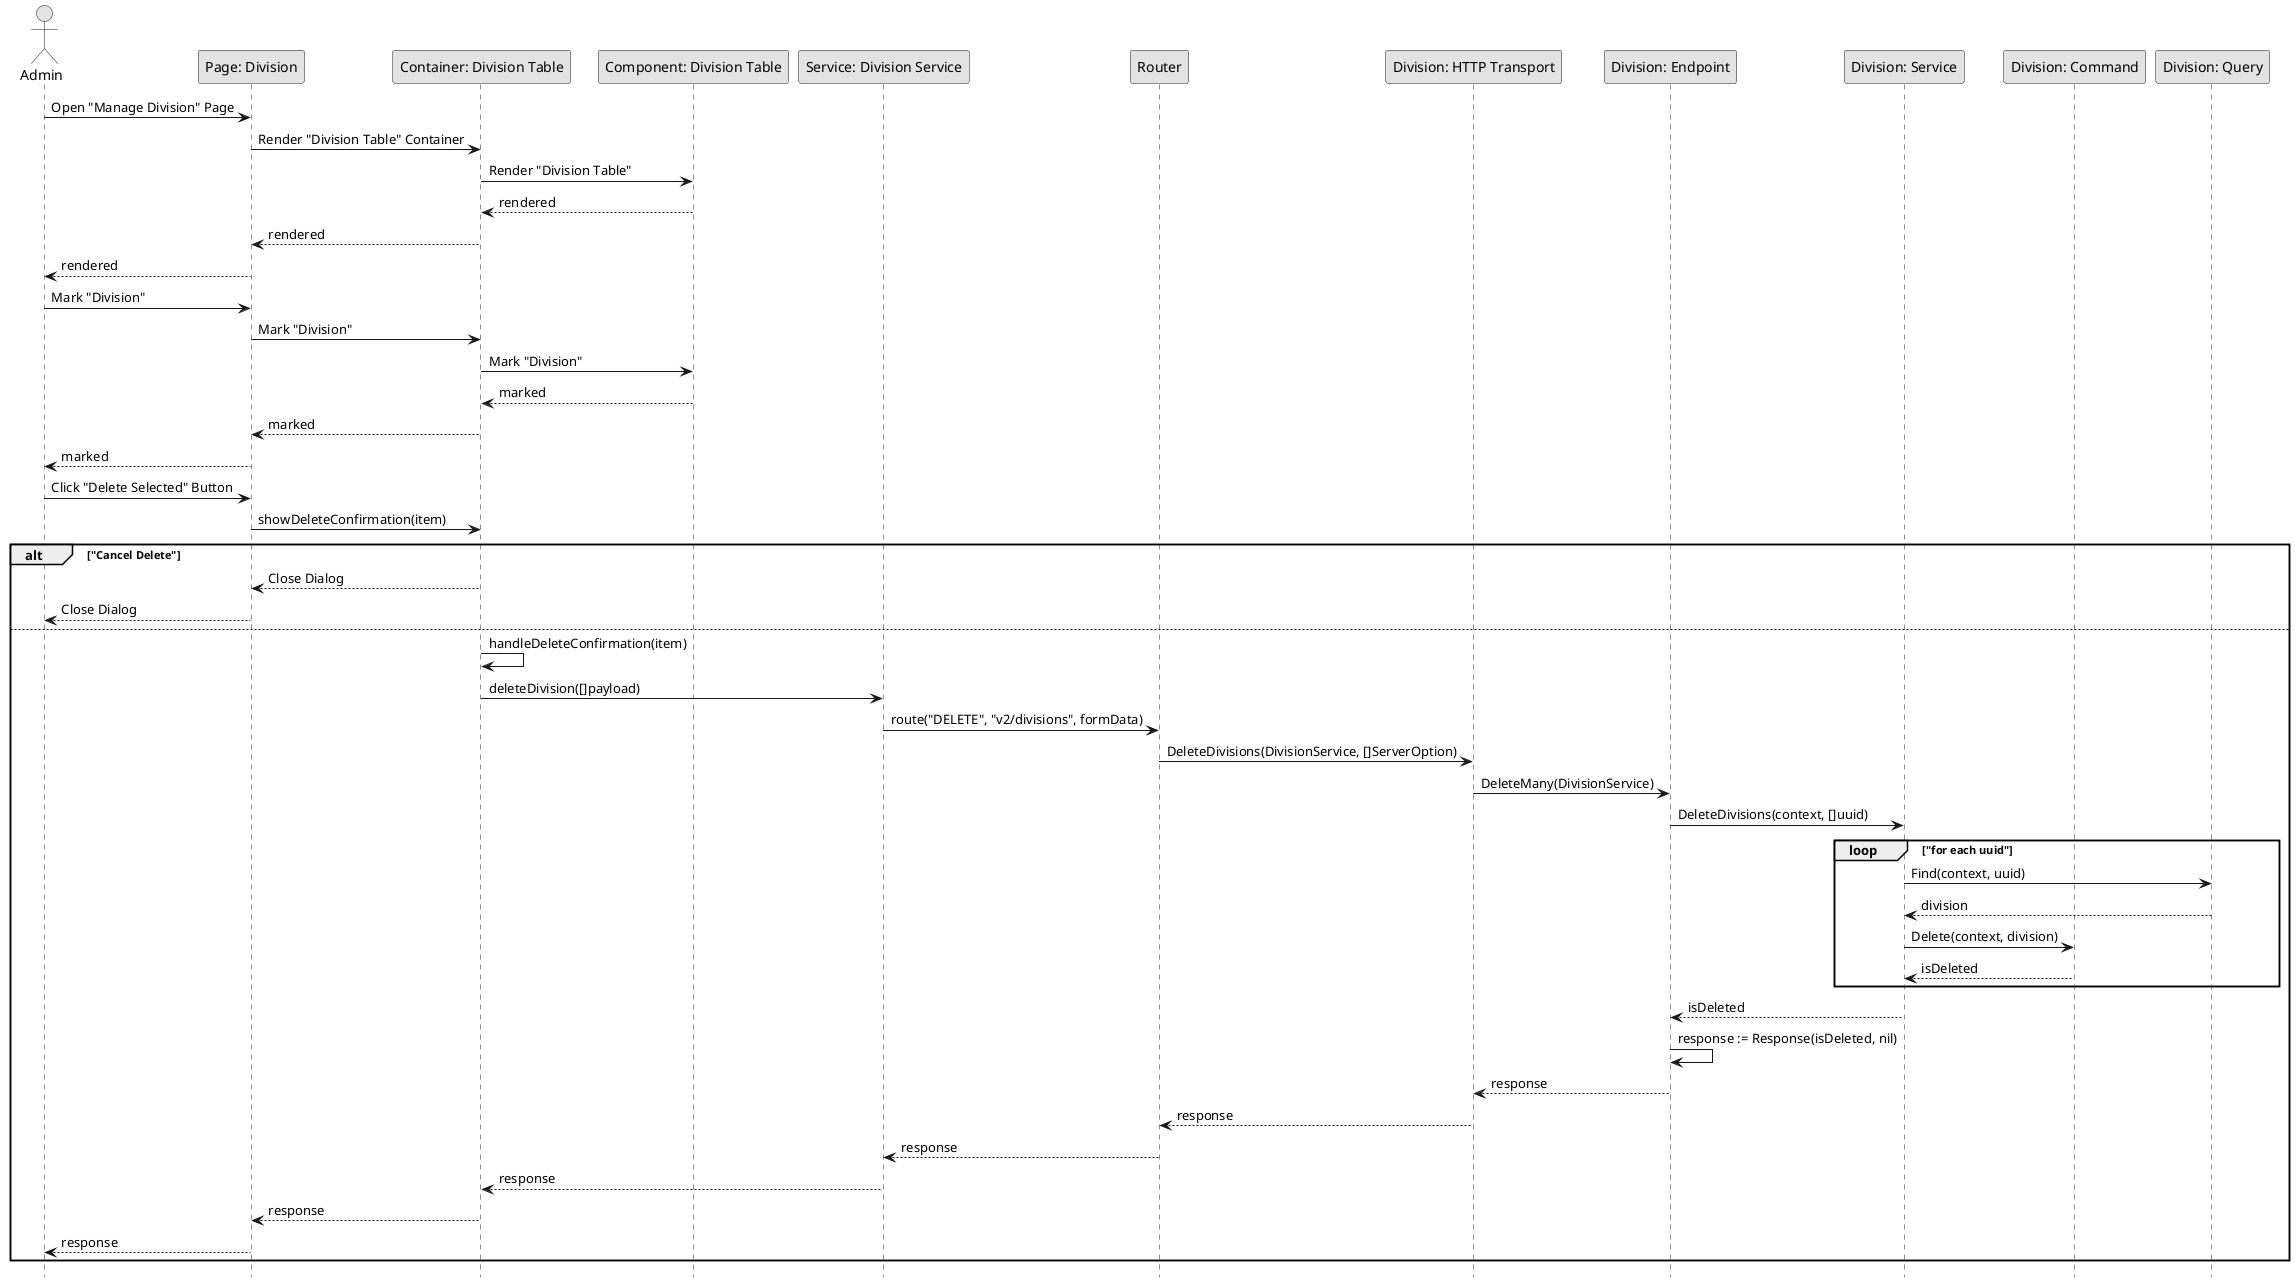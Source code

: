 @startuml DeleteDivision

skinparam Monochrome true
skinparam Shadowing false
hide footbox

actor Admin
participant "Page: Division" as DivisionPage
participant "Container: Division Table" as DivisionTableContainer
participant "Component: Division Table" as DivisionTable
participant "Service: Division Service" as FEDivisionService
participant "Router" as Router
participant "Division: HTTP Transport" as DivisionHTTPTransport
participant "Division: Endpoint" as DivisionEndpoint
participant "Division: Service" as DivisionService
participant "Division: Command" as DivisionCommand
participant "Division: Query" as DivisionQuery


Admin->DivisionPage: Open "Manage Division" Page
DivisionPage->DivisionTableContainer: Render "Division Table" Container
DivisionTableContainer->DivisionTable: Render "Division Table"
DivisionTable-->DivisionTableContainer: rendered
DivisionTableContainer-->DivisionPage: rendered
DivisionPage-->Admin: rendered

Admin->DivisionPage: Mark "Division"
DivisionPage->DivisionTableContainer: Mark "Division"
DivisionTableContainer->DivisionTable: Mark "Division"
DivisionTable-->DivisionTableContainer: marked
DivisionTableContainer-->DivisionPage: marked
DivisionPage-->Admin: marked

Admin->DivisionPage: Click "Delete Selected" Button
DivisionPage->DivisionTableContainer: showDeleteConfirmation(item)

alt "Cancel Delete"
    DivisionTableContainer-->DivisionPage: Close Dialog
    DivisionPage-->Admin: Close Dialog
else
    DivisionTableContainer->DivisionTableContainer: handleDeleteConfirmation(item)
    DivisionTableContainer->FEDivisionService: deleteDivision([]payload)
    FEDivisionService->Router: route("DELETE", "v2/divisions", formData)
    Router->DivisionHTTPTransport: DeleteDivisions(DivisionService, []ServerOption)
    DivisionHTTPTransport->DivisionEndpoint: DeleteMany(DivisionService)
    DivisionEndpoint->DivisionService: DeleteDivisions(context, []uuid)

    loop "for each uuid"
        DivisionService->DivisionQuery: Find(context, uuid)
        DivisionQuery-->DivisionService: division

        DivisionService->DivisionCommand: Delete(context, division)
        DivisionCommand-->DivisionService: isDeleted
    end

    DivisionService-->DivisionEndpoint: isDeleted
    DivisionEndpoint->DivisionEndpoint: response := Response(isDeleted, nil)
    DivisionEndpoint-->DivisionHTTPTransport: response
    DivisionHTTPTransport-->Router: response
    Router-->FEDivisionService: response
    FEDivisionService-->DivisionTableContainer: response
    DivisionTableContainer-->DivisionPage: response
    DivisionPage-->Admin: response
end

@enduml